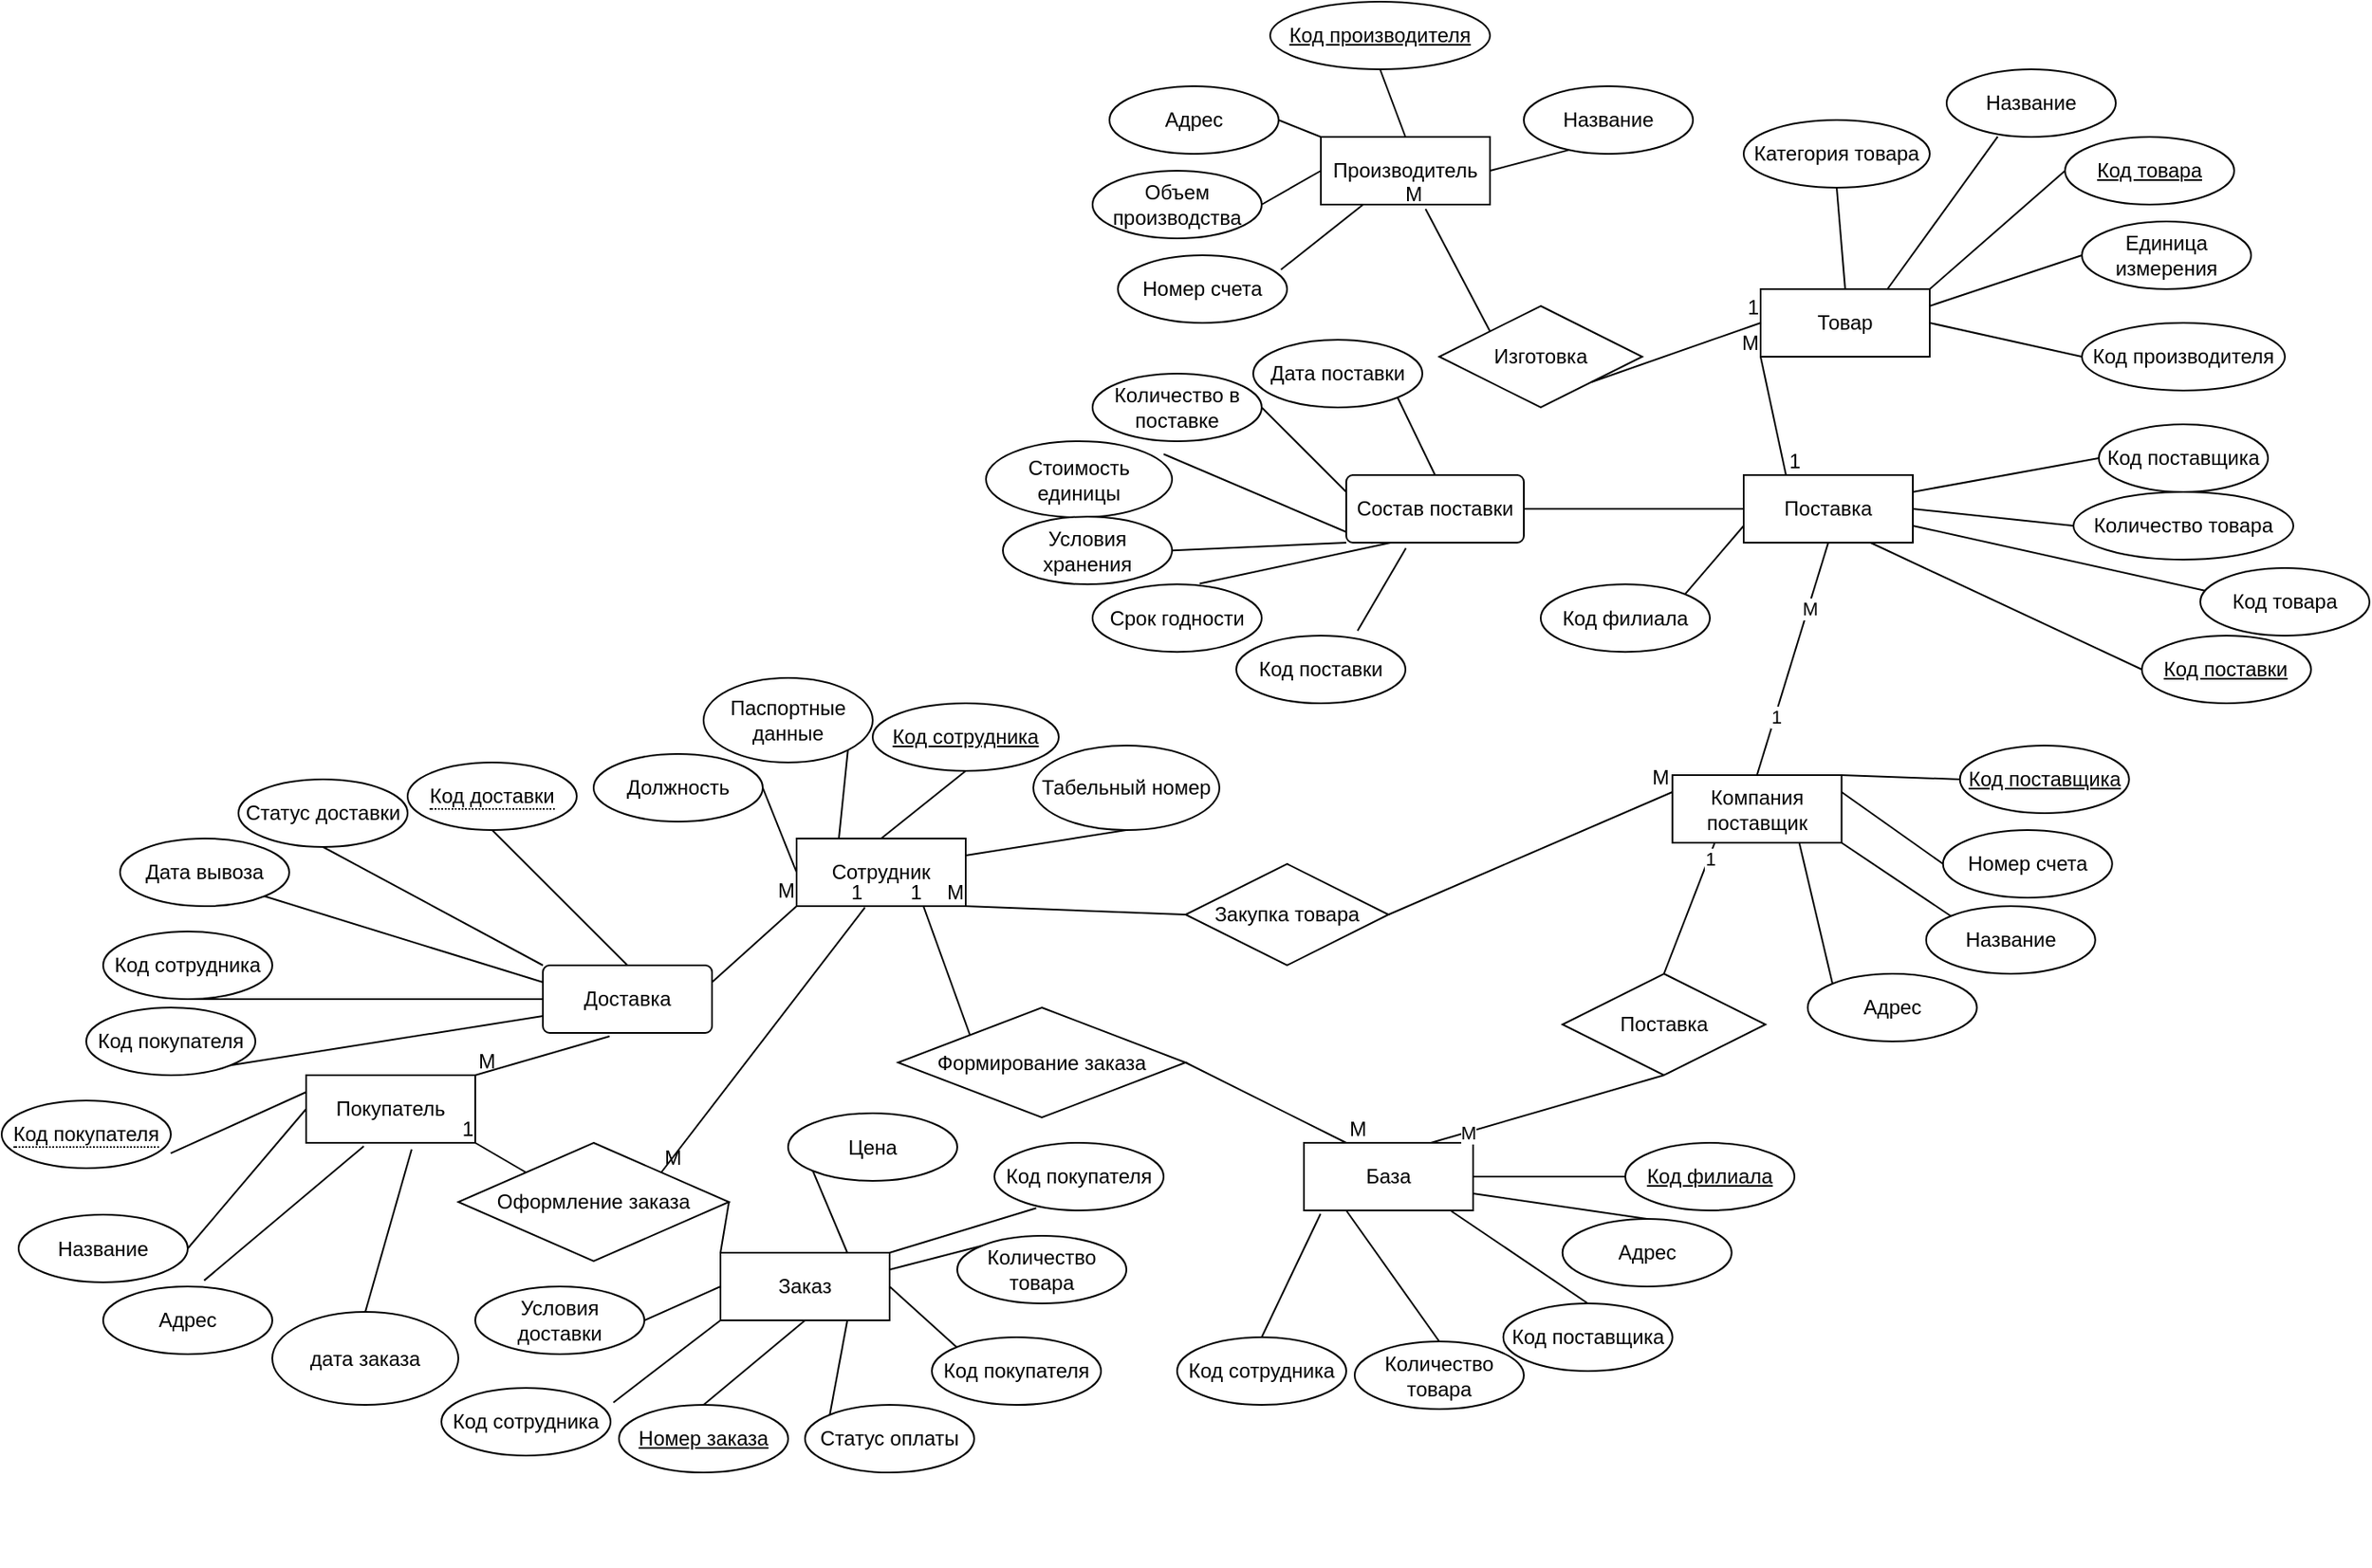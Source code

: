 <mxfile version="21.2.3" type="device">
  <diagram name="Страница 1" id="hKR1b_W0vJT78m-j09uT">
    <mxGraphModel dx="947" dy="1038" grid="1" gridSize="10" guides="1" tooltips="1" connect="1" arrows="1" fold="1" page="1" pageScale="1" pageWidth="1654" pageHeight="2336" math="0" shadow="0">
      <root>
        <mxCell id="0" />
        <mxCell id="1" parent="0" />
        <mxCell id="FbXLROSCPdwHyg9vS8EN-12" value="" style="endArrow=none;html=1;rounded=0;entryX=0.597;entryY=-0.089;entryDx=0;entryDy=0;entryPerimeter=0;exitX=0.341;exitY=1.049;exitDx=0;exitDy=0;exitPerimeter=0;" parent="1" source="FbXLROSCPdwHyg9vS8EN-45" target="FbXLROSCPdwHyg9vS8EN-46" edge="1">
          <mxGeometry relative="1" as="geometry">
            <mxPoint x="470" y="724.58" as="sourcePoint" />
            <mxPoint x="520" y="725" as="targetPoint" />
          </mxGeometry>
        </mxCell>
        <mxCell id="FbXLROSCPdwHyg9vS8EN-15" value="дата заказа" style="ellipse;whiteSpace=wrap;html=1;" parent="1" vertex="1">
          <mxGeometry x="350" y="835" width="110" height="55" as="geometry" />
        </mxCell>
        <mxCell id="FbXLROSCPdwHyg9vS8EN-44" value="&lt;span style=&quot;border-bottom: 1px dotted&quot;&gt;Код покупателя&lt;/span&gt;" style="ellipse;whiteSpace=wrap;html=1;align=center;" parent="1" vertex="1">
          <mxGeometry x="190" y="710" width="100" height="40" as="geometry" />
        </mxCell>
        <mxCell id="FbXLROSCPdwHyg9vS8EN-45" value="Покупатель" style="whiteSpace=wrap;html=1;align=center;" parent="1" vertex="1">
          <mxGeometry x="370" y="695" width="100" height="40" as="geometry" />
        </mxCell>
        <mxCell id="FbXLROSCPdwHyg9vS8EN-46" value="Адрес" style="ellipse;whiteSpace=wrap;html=1;align=center;" parent="1" vertex="1">
          <mxGeometry x="250" y="820" width="100" height="40" as="geometry" />
        </mxCell>
        <mxCell id="FbXLROSCPdwHyg9vS8EN-47" value="Название" style="ellipse;whiteSpace=wrap;html=1;align=center;" parent="1" vertex="1">
          <mxGeometry x="200" y="777.5" width="100" height="40" as="geometry" />
        </mxCell>
        <mxCell id="FbXLROSCPdwHyg9vS8EN-48" value="" style="endArrow=none;html=1;rounded=0;entryX=0.624;entryY=1.096;entryDx=0;entryDy=0;entryPerimeter=0;exitX=0.5;exitY=0;exitDx=0;exitDy=0;" parent="1" source="FbXLROSCPdwHyg9vS8EN-15" target="FbXLROSCPdwHyg9vS8EN-45" edge="1">
          <mxGeometry relative="1" as="geometry">
            <mxPoint x="450" y="805" as="sourcePoint" />
            <mxPoint x="610" y="805" as="targetPoint" />
          </mxGeometry>
        </mxCell>
        <mxCell id="FbXLROSCPdwHyg9vS8EN-49" value="" style="endArrow=none;html=1;rounded=0;exitX=0.999;exitY=0.78;exitDx=0;exitDy=0;exitPerimeter=0;entryX=0;entryY=0.25;entryDx=0;entryDy=0;" parent="1" source="FbXLROSCPdwHyg9vS8EN-44" target="FbXLROSCPdwHyg9vS8EN-45" edge="1">
          <mxGeometry relative="1" as="geometry">
            <mxPoint x="400" y="635" as="sourcePoint" />
            <mxPoint x="560" y="635" as="targetPoint" />
          </mxGeometry>
        </mxCell>
        <mxCell id="FbXLROSCPdwHyg9vS8EN-50" value="" style="endArrow=none;html=1;rounded=0;entryX=0;entryY=0.5;entryDx=0;entryDy=0;exitX=1;exitY=0.5;exitDx=0;exitDy=0;" parent="1" source="FbXLROSCPdwHyg9vS8EN-47" target="FbXLROSCPdwHyg9vS8EN-45" edge="1">
          <mxGeometry relative="1" as="geometry">
            <mxPoint x="250" y="713.46" as="sourcePoint" />
            <mxPoint x="350" y="713" as="targetPoint" />
          </mxGeometry>
        </mxCell>
        <mxCell id="FbXLROSCPdwHyg9vS8EN-51" value="Оформление заказа" style="shape=rhombus;perimeter=rhombusPerimeter;whiteSpace=wrap;html=1;align=center;" parent="1" vertex="1">
          <mxGeometry x="460" y="735" width="160" height="70" as="geometry" />
        </mxCell>
        <mxCell id="FbXLROSCPdwHyg9vS8EN-54" value="Сотрудник" style="whiteSpace=wrap;html=1;align=center;" parent="1" vertex="1">
          <mxGeometry x="660" y="555" width="100" height="40" as="geometry" />
        </mxCell>
        <mxCell id="FbXLROSCPdwHyg9vS8EN-55" value="Код сотрудника" style="ellipse;whiteSpace=wrap;html=1;align=center;fontStyle=4;" parent="1" vertex="1">
          <mxGeometry x="705" y="475" width="110" height="40" as="geometry" />
        </mxCell>
        <mxCell id="FbXLROSCPdwHyg9vS8EN-57" value="Название" style="ellipse;whiteSpace=wrap;html=1;align=center;" parent="1" vertex="1">
          <mxGeometry x="1340" y="100" width="100" height="40" as="geometry" />
        </mxCell>
        <mxCell id="FbXLROSCPdwHyg9vS8EN-58" value="Единица измерения" style="ellipse;whiteSpace=wrap;html=1;align=center;" parent="1" vertex="1">
          <mxGeometry x="1420" y="190" width="100" height="40" as="geometry" />
        </mxCell>
        <mxCell id="FbXLROSCPdwHyg9vS8EN-59" value="Табельный номер" style="ellipse;whiteSpace=wrap;html=1;align=center;" parent="1" vertex="1">
          <mxGeometry x="800" y="500" width="110" height="50" as="geometry" />
        </mxCell>
        <mxCell id="FbXLROSCPdwHyg9vS8EN-60" value="Паспортные данные" style="ellipse;whiteSpace=wrap;html=1;align=center;" parent="1" vertex="1">
          <mxGeometry x="605" y="460" width="100" height="50" as="geometry" />
        </mxCell>
        <mxCell id="FbXLROSCPdwHyg9vS8EN-61" value="Должность" style="ellipse;whiteSpace=wrap;html=1;align=center;" parent="1" vertex="1">
          <mxGeometry x="540" y="505" width="100" height="40" as="geometry" />
        </mxCell>
        <mxCell id="FbXLROSCPdwHyg9vS8EN-64" value="" style="endArrow=none;html=1;rounded=0;entryX=0.25;entryY=0;entryDx=0;entryDy=0;exitX=1;exitY=1;exitDx=0;exitDy=0;" parent="1" source="FbXLROSCPdwHyg9vS8EN-60" target="FbXLROSCPdwHyg9vS8EN-54" edge="1">
          <mxGeometry relative="1" as="geometry">
            <mxPoint x="680" y="525" as="sourcePoint" />
            <mxPoint x="690" y="855" as="targetPoint" />
          </mxGeometry>
        </mxCell>
        <mxCell id="FbXLROSCPdwHyg9vS8EN-66" value="" style="endArrow=none;html=1;rounded=0;entryX=0.5;entryY=1;entryDx=0;entryDy=0;exitX=1;exitY=0.25;exitDx=0;exitDy=0;" parent="1" source="FbXLROSCPdwHyg9vS8EN-54" target="FbXLROSCPdwHyg9vS8EN-59" edge="1">
          <mxGeometry relative="1" as="geometry">
            <mxPoint x="730" y="545" as="sourcePoint" />
            <mxPoint x="890" y="545" as="targetPoint" />
          </mxGeometry>
        </mxCell>
        <mxCell id="FbXLROSCPdwHyg9vS8EN-67" value="" style="endArrow=none;html=1;rounded=0;entryX=0;entryY=0.5;entryDx=0;entryDy=0;exitX=1;exitY=0.5;exitDx=0;exitDy=0;" parent="1" source="FbXLROSCPdwHyg9vS8EN-61" target="FbXLROSCPdwHyg9vS8EN-54" edge="1">
          <mxGeometry relative="1" as="geometry">
            <mxPoint x="570" y="595" as="sourcePoint" />
            <mxPoint x="730" y="595" as="targetPoint" />
          </mxGeometry>
        </mxCell>
        <mxCell id="FbXLROSCPdwHyg9vS8EN-68" value="" style="endArrow=none;html=1;rounded=0;entryX=0.5;entryY=1;entryDx=0;entryDy=0;exitX=0.5;exitY=0;exitDx=0;exitDy=0;" parent="1" source="FbXLROSCPdwHyg9vS8EN-54" target="FbXLROSCPdwHyg9vS8EN-55" edge="1">
          <mxGeometry relative="1" as="geometry">
            <mxPoint x="710" y="545" as="sourcePoint" />
            <mxPoint x="870" y="535" as="targetPoint" />
          </mxGeometry>
        </mxCell>
        <mxCell id="FbXLROSCPdwHyg9vS8EN-70" value="Производитель" style="whiteSpace=wrap;html=1;align=center;" parent="1" vertex="1">
          <mxGeometry x="970" y="140" width="100" height="40" as="geometry" />
        </mxCell>
        <mxCell id="FbXLROSCPdwHyg9vS8EN-72" value="Код товара" style="ellipse;whiteSpace=wrap;html=1;align=center;fontStyle=4;" parent="1" vertex="1">
          <mxGeometry x="1410" y="140" width="100" height="40" as="geometry" />
        </mxCell>
        <mxCell id="FbXLROSCPdwHyg9vS8EN-73" value="Дата поставки" style="ellipse;whiteSpace=wrap;html=1;align=center;" parent="1" vertex="1">
          <mxGeometry x="930" y="260" width="100" height="40" as="geometry" />
        </mxCell>
        <mxCell id="FbXLROSCPdwHyg9vS8EN-74" value="Стоимость единицы" style="ellipse;whiteSpace=wrap;html=1;align=center;" parent="1" vertex="1">
          <mxGeometry x="772" y="320" width="110" height="45" as="geometry" />
        </mxCell>
        <mxCell id="FbXLROSCPdwHyg9vS8EN-77" value="Количество в поставке" style="ellipse;whiteSpace=wrap;html=1;align=center;" parent="1" vertex="1">
          <mxGeometry x="835" y="280" width="100" height="40" as="geometry" />
        </mxCell>
        <mxCell id="FbXLROSCPdwHyg9vS8EN-79" value="" style="endArrow=none;html=1;rounded=0;exitX=0;exitY=0.25;exitDx=0;exitDy=0;entryX=1;entryY=0.5;entryDx=0;entryDy=0;" parent="1" source="r5WIAvBTR6VUpxrE6MZp-40" target="FbXLROSCPdwHyg9vS8EN-77" edge="1">
          <mxGeometry relative="1" as="geometry">
            <mxPoint x="955" y="382.5" as="sourcePoint" />
            <mxPoint x="905" y="380" as="targetPoint" />
          </mxGeometry>
        </mxCell>
        <mxCell id="FbXLROSCPdwHyg9vS8EN-83" value="" style="endArrow=none;html=1;rounded=0;exitX=1;exitY=0;exitDx=0;exitDy=0;entryX=0;entryY=0.5;entryDx=0;entryDy=0;" parent="1" source="r5WIAvBTR6VUpxrE6MZp-49" target="FbXLROSCPdwHyg9vS8EN-72" edge="1">
          <mxGeometry relative="1" as="geometry">
            <mxPoint x="1340" y="225" as="sourcePoint" />
            <mxPoint x="1440" y="210" as="targetPoint" />
          </mxGeometry>
        </mxCell>
        <mxCell id="FbXLROSCPdwHyg9vS8EN-84" value="" style="endArrow=none;html=1;rounded=0;entryX=1;entryY=1;entryDx=0;entryDy=0;exitX=0.5;exitY=0;exitDx=0;exitDy=0;" parent="1" source="r5WIAvBTR6VUpxrE6MZp-40" target="FbXLROSCPdwHyg9vS8EN-73" edge="1">
          <mxGeometry relative="1" as="geometry">
            <mxPoint x="1020" y="370" as="sourcePoint" />
            <mxPoint x="1305" y="110" as="targetPoint" />
            <Array as="points" />
          </mxGeometry>
        </mxCell>
        <mxCell id="FbXLROSCPdwHyg9vS8EN-85" value="" style="endArrow=none;html=1;rounded=0;entryX=0.302;entryY=0.996;entryDx=0;entryDy=0;entryPerimeter=0;exitX=0.75;exitY=0;exitDx=0;exitDy=0;" parent="1" source="r5WIAvBTR6VUpxrE6MZp-49" target="FbXLROSCPdwHyg9vS8EN-57" edge="1">
          <mxGeometry relative="1" as="geometry">
            <mxPoint x="1310" y="225" as="sourcePoint" />
            <mxPoint x="1460" y="230" as="targetPoint" />
          </mxGeometry>
        </mxCell>
        <mxCell id="FbXLROSCPdwHyg9vS8EN-86" value="" style="endArrow=none;html=1;rounded=0;entryX=0.955;entryY=0.169;entryDx=0;entryDy=0;exitX=0.147;exitY=1.006;exitDx=0;exitDy=0;entryPerimeter=0;exitPerimeter=0;" parent="1" source="r5WIAvBTR6VUpxrE6MZp-40" target="FbXLROSCPdwHyg9vS8EN-74" edge="1">
          <mxGeometry relative="1" as="geometry">
            <mxPoint x="987.5" y="420" as="sourcePoint" />
            <mxPoint x="1325" y="130" as="targetPoint" />
          </mxGeometry>
        </mxCell>
        <mxCell id="FbXLROSCPdwHyg9vS8EN-87" value="Изготовка" style="shape=rhombus;perimeter=rhombusPerimeter;whiteSpace=wrap;html=1;align=center;" parent="1" vertex="1">
          <mxGeometry x="1040" y="240" width="120" height="60" as="geometry" />
        </mxCell>
        <mxCell id="FbXLROSCPdwHyg9vS8EN-99" value="Компания поставщик" style="whiteSpace=wrap;html=1;align=center;" parent="1" vertex="1">
          <mxGeometry x="1177.86" y="517.5" width="100" height="40" as="geometry" />
        </mxCell>
        <mxCell id="FbXLROSCPdwHyg9vS8EN-101" value="Адрес" style="ellipse;whiteSpace=wrap;html=1;align=center;" parent="1" vertex="1">
          <mxGeometry x="1257.86" y="635" width="100" height="40" as="geometry" />
        </mxCell>
        <mxCell id="FbXLROSCPdwHyg9vS8EN-102" value="Номер счета" style="ellipse;whiteSpace=wrap;html=1;align=center;" parent="1" vertex="1">
          <mxGeometry x="1337.86" y="550" width="100" height="40" as="geometry" />
        </mxCell>
        <mxCell id="FbXLROSCPdwHyg9vS8EN-103" value="Название" style="ellipse;whiteSpace=wrap;html=1;align=center;" parent="1" vertex="1">
          <mxGeometry x="1327.86" y="595" width="100" height="40" as="geometry" />
        </mxCell>
        <mxCell id="FbXLROSCPdwHyg9vS8EN-109" value="" style="endArrow=none;html=1;rounded=0;entryX=0;entryY=0;entryDx=0;entryDy=0;exitX=0.75;exitY=1;exitDx=0;exitDy=0;" parent="1" source="FbXLROSCPdwHyg9vS8EN-99" target="FbXLROSCPdwHyg9vS8EN-101" edge="1">
          <mxGeometry relative="1" as="geometry">
            <mxPoint x="1002.94" y="675" as="sourcePoint" />
            <mxPoint x="1162.94" y="675" as="targetPoint" />
          </mxGeometry>
        </mxCell>
        <mxCell id="FbXLROSCPdwHyg9vS8EN-110" value="" style="endArrow=none;html=1;rounded=0;entryX=0;entryY=0.5;entryDx=0;entryDy=0;exitX=1;exitY=0.25;exitDx=0;exitDy=0;" parent="1" source="FbXLROSCPdwHyg9vS8EN-99" target="FbXLROSCPdwHyg9vS8EN-102" edge="1">
          <mxGeometry relative="1" as="geometry">
            <mxPoint x="1262.94" y="510" as="sourcePoint" />
            <mxPoint x="1312.94" y="480" as="targetPoint" />
          </mxGeometry>
        </mxCell>
        <mxCell id="FbXLROSCPdwHyg9vS8EN-112" value="" style="endArrow=none;html=1;rounded=0;entryX=0;entryY=0;entryDx=0;entryDy=0;exitX=1;exitY=1;exitDx=0;exitDy=0;" parent="1" source="FbXLROSCPdwHyg9vS8EN-99" target="FbXLROSCPdwHyg9vS8EN-103" edge="1">
          <mxGeometry relative="1" as="geometry">
            <mxPoint x="1282.94" y="525" as="sourcePoint" />
            <mxPoint x="1332.94" y="500" as="targetPoint" />
          </mxGeometry>
        </mxCell>
        <mxCell id="FbXLROSCPdwHyg9vS8EN-126" value="База" style="whiteSpace=wrap;html=1;align=center;" parent="1" vertex="1">
          <mxGeometry x="960" y="735" width="100" height="40" as="geometry" />
        </mxCell>
        <mxCell id="FbXLROSCPdwHyg9vS8EN-128" value="Адрес" style="ellipse;whiteSpace=wrap;html=1;align=center;" parent="1" vertex="1">
          <mxGeometry x="1112.86" y="780" width="100" height="40" as="geometry" />
        </mxCell>
        <mxCell id="FbXLROSCPdwHyg9vS8EN-130" value="" style="endArrow=none;html=1;rounded=0;entryX=0.5;entryY=0;entryDx=0;entryDy=0;exitX=1;exitY=0.75;exitDx=0;exitDy=0;" parent="1" source="FbXLROSCPdwHyg9vS8EN-126" target="FbXLROSCPdwHyg9vS8EN-128" edge="1">
          <mxGeometry relative="1" as="geometry">
            <mxPoint x="980" y="815" as="sourcePoint" />
            <mxPoint x="1140" y="815" as="targetPoint" />
          </mxGeometry>
        </mxCell>
        <mxCell id="FbXLROSCPdwHyg9vS8EN-140" value="Заказ" style="whiteSpace=wrap;html=1;align=center;" parent="1" vertex="1">
          <mxGeometry x="615" y="800" width="100" height="40" as="geometry" />
        </mxCell>
        <mxCell id="FbXLROSCPdwHyg9vS8EN-143" value="Дата вывоза" style="ellipse;whiteSpace=wrap;html=1;align=center;" parent="1" vertex="1">
          <mxGeometry x="260" y="555" width="100" height="40" as="geometry" />
        </mxCell>
        <mxCell id="FbXLROSCPdwHyg9vS8EN-144" value="Номер заказа" style="ellipse;whiteSpace=wrap;html=1;align=center;fontStyle=4;" parent="1" vertex="1">
          <mxGeometry x="555" y="890" width="100" height="40" as="geometry" />
        </mxCell>
        <mxCell id="FbXLROSCPdwHyg9vS8EN-149" value="" style="endArrow=none;html=1;rounded=0;entryX=1;entryY=1;entryDx=0;entryDy=0;exitX=0;exitY=0.25;exitDx=0;exitDy=0;" parent="1" source="r5WIAvBTR6VUpxrE6MZp-57" target="FbXLROSCPdwHyg9vS8EN-143" edge="1">
          <mxGeometry relative="1" as="geometry">
            <mxPoint x="500" y="640" as="sourcePoint" />
            <mxPoint x="865" y="830" as="targetPoint" />
          </mxGeometry>
        </mxCell>
        <mxCell id="FbXLROSCPdwHyg9vS8EN-158" value="Статус доставки" style="ellipse;whiteSpace=wrap;html=1;align=center;" parent="1" vertex="1">
          <mxGeometry x="330" y="520" width="100" height="40" as="geometry" />
        </mxCell>
        <mxCell id="FbXLROSCPdwHyg9vS8EN-159" value="Статус оплаты" style="ellipse;whiteSpace=wrap;html=1;align=center;" parent="1" vertex="1">
          <mxGeometry x="665" y="890" width="100" height="40" as="geometry" />
        </mxCell>
        <mxCell id="FbXLROSCPdwHyg9vS8EN-160" value="Условия доставки" style="ellipse;whiteSpace=wrap;html=1;align=center;" parent="1" vertex="1">
          <mxGeometry x="470" y="820" width="100" height="40" as="geometry" />
        </mxCell>
        <mxCell id="FbXLROSCPdwHyg9vS8EN-165" value="" style="endArrow=none;html=1;rounded=0;entryX=0;entryY=0.5;entryDx=0;entryDy=0;exitX=1;exitY=0.25;exitDx=0;exitDy=0;" parent="1" source="r5WIAvBTR6VUpxrE6MZp-49" target="FbXLROSCPdwHyg9vS8EN-58" edge="1">
          <mxGeometry relative="1" as="geometry">
            <mxPoint x="1330" y="252.5" as="sourcePoint" />
            <mxPoint x="1130" y="450" as="targetPoint" />
          </mxGeometry>
        </mxCell>
        <mxCell id="FbXLROSCPdwHyg9vS8EN-167" value="Количество товара" style="ellipse;whiteSpace=wrap;html=1;align=center;" parent="1" vertex="1">
          <mxGeometry x="990" y="852.5" width="100" height="40" as="geometry" />
        </mxCell>
        <mxCell id="FbXLROSCPdwHyg9vS8EN-169" value="" style="endArrow=none;html=1;rounded=0;entryX=0.25;entryY=1;entryDx=0;entryDy=0;exitX=0.5;exitY=0;exitDx=0;exitDy=0;" parent="1" source="FbXLROSCPdwHyg9vS8EN-167" target="FbXLROSCPdwHyg9vS8EN-126" edge="1">
          <mxGeometry relative="1" as="geometry">
            <mxPoint x="780" y="615" as="sourcePoint" />
            <mxPoint x="940" y="615" as="targetPoint" />
          </mxGeometry>
        </mxCell>
        <mxCell id="FbXLROSCPdwHyg9vS8EN-173" value="Формирование заказа" style="shape=rhombus;perimeter=rhombusPerimeter;whiteSpace=wrap;html=1;align=center;" parent="1" vertex="1">
          <mxGeometry x="720" y="655" width="170" height="65" as="geometry" />
        </mxCell>
        <mxCell id="FbXLROSCPdwHyg9vS8EN-175" value="Закупка товара" style="shape=rhombus;perimeter=rhombusPerimeter;whiteSpace=wrap;html=1;align=center;" parent="1" vertex="1">
          <mxGeometry x="890" y="570" width="120" height="60" as="geometry" />
        </mxCell>
        <mxCell id="FbXLROSCPdwHyg9vS8EN-176" value="Условия хранения" style="ellipse;whiteSpace=wrap;html=1;align=center;" parent="1" vertex="1">
          <mxGeometry x="782" y="364.62" width="100" height="40" as="geometry" />
        </mxCell>
        <mxCell id="FbXLROSCPdwHyg9vS8EN-177" value="Категория товара" style="ellipse;whiteSpace=wrap;html=1;align=center;" parent="1" vertex="1">
          <mxGeometry x="1220" y="130" width="110" height="40" as="geometry" />
        </mxCell>
        <mxCell id="FbXLROSCPdwHyg9vS8EN-178" value="Срок годности" style="ellipse;whiteSpace=wrap;html=1;align=center;" parent="1" vertex="1">
          <mxGeometry x="835" y="404.62" width="100" height="40" as="geometry" />
        </mxCell>
        <mxCell id="FbXLROSCPdwHyg9vS8EN-180" value="" style="endArrow=none;html=1;rounded=0;exitX=0.5;exitY=1;exitDx=0;exitDy=0;entryX=0.5;entryY=0;entryDx=0;entryDy=0;" parent="1" source="FbXLROSCPdwHyg9vS8EN-177" target="r5WIAvBTR6VUpxrE6MZp-49" edge="1">
          <mxGeometry relative="1" as="geometry">
            <mxPoint x="970" y="290" as="sourcePoint" />
            <mxPoint x="1280" y="225" as="targetPoint" />
          </mxGeometry>
        </mxCell>
        <mxCell id="FbXLROSCPdwHyg9vS8EN-181" value="" style="endArrow=none;html=1;rounded=0;exitX=0.633;exitY=-0.008;exitDx=0;exitDy=0;entryX=0.25;entryY=1;entryDx=0;entryDy=0;exitPerimeter=0;" parent="1" source="FbXLROSCPdwHyg9vS8EN-178" target="r5WIAvBTR6VUpxrE6MZp-40" edge="1">
          <mxGeometry relative="1" as="geometry">
            <mxPoint x="855" y="275" as="sourcePoint" />
            <mxPoint x="986.25" y="400" as="targetPoint" />
          </mxGeometry>
        </mxCell>
        <mxCell id="FbXLROSCPdwHyg9vS8EN-182" value="Адрес" style="ellipse;whiteSpace=wrap;html=1;align=center;" parent="1" vertex="1">
          <mxGeometry x="845" y="110" width="100" height="40" as="geometry" />
        </mxCell>
        <mxCell id="FbXLROSCPdwHyg9vS8EN-183" value="Объем производства" style="ellipse;whiteSpace=wrap;html=1;align=center;" parent="1" vertex="1">
          <mxGeometry x="835" y="160" width="100" height="40" as="geometry" />
        </mxCell>
        <mxCell id="FbXLROSCPdwHyg9vS8EN-185" value="Номер счета" style="ellipse;whiteSpace=wrap;html=1;align=center;" parent="1" vertex="1">
          <mxGeometry x="850" y="210" width="100" height="40" as="geometry" />
        </mxCell>
        <mxCell id="FbXLROSCPdwHyg9vS8EN-186" value="Название" style="ellipse;whiteSpace=wrap;html=1;align=center;" parent="1" vertex="1">
          <mxGeometry x="1090" y="110" width="100" height="40" as="geometry" />
        </mxCell>
        <mxCell id="FbXLROSCPdwHyg9vS8EN-188" value="" style="endArrow=none;html=1;rounded=0;entryX=0.25;entryY=1;entryDx=0;entryDy=0;exitX=0.964;exitY=0.212;exitDx=0;exitDy=0;exitPerimeter=0;" parent="1" source="FbXLROSCPdwHyg9vS8EN-185" target="FbXLROSCPdwHyg9vS8EN-70" edge="1">
          <mxGeometry relative="1" as="geometry">
            <mxPoint x="830" y="470" as="sourcePoint" />
            <mxPoint x="990" y="470" as="targetPoint" />
          </mxGeometry>
        </mxCell>
        <mxCell id="FbXLROSCPdwHyg9vS8EN-189" value="" style="endArrow=none;html=1;rounded=0;entryX=0;entryY=0.5;entryDx=0;entryDy=0;exitX=1;exitY=0.5;exitDx=0;exitDy=0;" parent="1" source="FbXLROSCPdwHyg9vS8EN-183" target="FbXLROSCPdwHyg9vS8EN-70" edge="1">
          <mxGeometry relative="1" as="geometry">
            <mxPoint x="956" y="228" as="sourcePoint" />
            <mxPoint x="1005" y="190" as="targetPoint" />
          </mxGeometry>
        </mxCell>
        <mxCell id="FbXLROSCPdwHyg9vS8EN-190" value="" style="endArrow=none;html=1;rounded=0;entryX=0.263;entryY=0.945;entryDx=0;entryDy=0;exitX=1;exitY=0.5;exitDx=0;exitDy=0;entryPerimeter=0;" parent="1" source="FbXLROSCPdwHyg9vS8EN-70" target="FbXLROSCPdwHyg9vS8EN-186" edge="1">
          <mxGeometry relative="1" as="geometry">
            <mxPoint x="966" y="238" as="sourcePoint" />
            <mxPoint x="1015" y="200" as="targetPoint" />
          </mxGeometry>
        </mxCell>
        <mxCell id="FbXLROSCPdwHyg9vS8EN-192" value="" style="endArrow=none;html=1;rounded=0;entryX=1;entryY=0.5;entryDx=0;entryDy=0;exitX=0;exitY=0;exitDx=0;exitDy=0;" parent="1" source="FbXLROSCPdwHyg9vS8EN-70" target="FbXLROSCPdwHyg9vS8EN-182" edge="1">
          <mxGeometry relative="1" as="geometry">
            <mxPoint x="976" y="248" as="sourcePoint" />
            <mxPoint x="1025" y="210" as="targetPoint" />
          </mxGeometry>
        </mxCell>
        <mxCell id="FbXLROSCPdwHyg9vS8EN-194" value="" style="endArrow=none;html=1;rounded=0;entryX=0.619;entryY=1.065;entryDx=0;entryDy=0;entryPerimeter=0;exitX=0;exitY=0;exitDx=0;exitDy=0;" parent="1" source="FbXLROSCPdwHyg9vS8EN-87" target="FbXLROSCPdwHyg9vS8EN-70" edge="1">
          <mxGeometry relative="1" as="geometry">
            <mxPoint x="890" y="370" as="sourcePoint" />
            <mxPoint x="1050" y="370" as="targetPoint" />
          </mxGeometry>
        </mxCell>
        <mxCell id="FbXLROSCPdwHyg9vS8EN-195" value="" style="resizable=0;html=1;whiteSpace=wrap;align=left;verticalAlign=bottom;" parent="FbXLROSCPdwHyg9vS8EN-194" connectable="0" vertex="1">
          <mxGeometry x="-1" relative="1" as="geometry" />
        </mxCell>
        <mxCell id="FbXLROSCPdwHyg9vS8EN-196" value="М" style="resizable=0;html=1;whiteSpace=wrap;align=right;verticalAlign=bottom;" parent="FbXLROSCPdwHyg9vS8EN-194" connectable="0" vertex="1">
          <mxGeometry x="1" relative="1" as="geometry" />
        </mxCell>
        <mxCell id="FbXLROSCPdwHyg9vS8EN-206" value="" style="endArrow=none;html=1;rounded=0;entryX=0;entryY=1;entryDx=0;entryDy=0;exitX=1;exitY=0.25;exitDx=0;exitDy=0;" parent="1" source="r5WIAvBTR6VUpxrE6MZp-57" target="FbXLROSCPdwHyg9vS8EN-54" edge="1">
          <mxGeometry relative="1" as="geometry">
            <mxPoint x="620.0" y="642.5" as="sourcePoint" />
            <mxPoint x="1252" y="123" as="targetPoint" />
          </mxGeometry>
        </mxCell>
        <mxCell id="FbXLROSCPdwHyg9vS8EN-207" value="" style="resizable=0;html=1;whiteSpace=wrap;align=left;verticalAlign=bottom;" parent="FbXLROSCPdwHyg9vS8EN-206" connectable="0" vertex="1">
          <mxGeometry x="-1" relative="1" as="geometry" />
        </mxCell>
        <mxCell id="FbXLROSCPdwHyg9vS8EN-208" value="М" style="resizable=0;html=1;whiteSpace=wrap;align=right;verticalAlign=bottom;" parent="FbXLROSCPdwHyg9vS8EN-206" connectable="0" vertex="1">
          <mxGeometry x="1" relative="1" as="geometry" />
        </mxCell>
        <mxCell id="FbXLROSCPdwHyg9vS8EN-209" value="" style="endArrow=none;html=1;rounded=0;entryX=0.75;entryY=1;entryDx=0;entryDy=0;exitX=0;exitY=0;exitDx=0;exitDy=0;" parent="1" source="FbXLROSCPdwHyg9vS8EN-173" target="FbXLROSCPdwHyg9vS8EN-54" edge="1">
          <mxGeometry relative="1" as="geometry">
            <mxPoint x="770" y="726" as="sourcePoint" />
            <mxPoint x="762" y="624" as="targetPoint" />
          </mxGeometry>
        </mxCell>
        <mxCell id="FbXLROSCPdwHyg9vS8EN-210" value="" style="resizable=0;html=1;whiteSpace=wrap;align=left;verticalAlign=bottom;" parent="FbXLROSCPdwHyg9vS8EN-209" connectable="0" vertex="1">
          <mxGeometry x="-1" relative="1" as="geometry" />
        </mxCell>
        <mxCell id="FbXLROSCPdwHyg9vS8EN-211" value="1" style="resizable=0;html=1;whiteSpace=wrap;align=right;verticalAlign=bottom;" parent="FbXLROSCPdwHyg9vS8EN-209" connectable="0" vertex="1">
          <mxGeometry x="1" relative="1" as="geometry" />
        </mxCell>
        <mxCell id="FbXLROSCPdwHyg9vS8EN-212" value="" style="endArrow=none;html=1;rounded=0;exitX=0;exitY=0.5;exitDx=0;exitDy=0;entryX=1;entryY=1;entryDx=0;entryDy=0;" parent="1" source="FbXLROSCPdwHyg9vS8EN-175" target="FbXLROSCPdwHyg9vS8EN-54" edge="1">
          <mxGeometry relative="1" as="geometry">
            <mxPoint x="852" y="696" as="sourcePoint" />
            <mxPoint x="770" y="590" as="targetPoint" />
          </mxGeometry>
        </mxCell>
        <mxCell id="FbXLROSCPdwHyg9vS8EN-213" value="" style="resizable=0;html=1;whiteSpace=wrap;align=left;verticalAlign=bottom;" parent="FbXLROSCPdwHyg9vS8EN-212" connectable="0" vertex="1">
          <mxGeometry x="-1" relative="1" as="geometry" />
        </mxCell>
        <mxCell id="FbXLROSCPdwHyg9vS8EN-214" value="М" style="resizable=0;html=1;whiteSpace=wrap;align=right;verticalAlign=bottom;" parent="FbXLROSCPdwHyg9vS8EN-212" connectable="0" vertex="1">
          <mxGeometry x="1" relative="1" as="geometry" />
        </mxCell>
        <mxCell id="FbXLROSCPdwHyg9vS8EN-215" value="" style="endArrow=none;html=1;rounded=0;entryX=0;entryY=0.25;entryDx=0;entryDy=0;exitX=1;exitY=0.5;exitDx=0;exitDy=0;" parent="1" source="FbXLROSCPdwHyg9vS8EN-175" target="FbXLROSCPdwHyg9vS8EN-99" edge="1">
          <mxGeometry relative="1" as="geometry">
            <mxPoint x="850" y="630" as="sourcePoint" />
            <mxPoint x="650" y="595" as="targetPoint" />
          </mxGeometry>
        </mxCell>
        <mxCell id="FbXLROSCPdwHyg9vS8EN-216" value="" style="resizable=0;html=1;whiteSpace=wrap;align=left;verticalAlign=bottom;" parent="FbXLROSCPdwHyg9vS8EN-215" connectable="0" vertex="1">
          <mxGeometry x="-1" relative="1" as="geometry" />
        </mxCell>
        <mxCell id="FbXLROSCPdwHyg9vS8EN-217" value="М" style="resizable=0;html=1;whiteSpace=wrap;align=right;verticalAlign=bottom;" parent="FbXLROSCPdwHyg9vS8EN-215" connectable="0" vertex="1">
          <mxGeometry x="1" relative="1" as="geometry" />
        </mxCell>
        <mxCell id="FbXLROSCPdwHyg9vS8EN-218" value="" style="endArrow=none;html=1;rounded=0;entryX=1;entryY=0.5;entryDx=0;entryDy=0;exitX=0;exitY=0.5;exitDx=0;exitDy=0;" parent="1" source="FbXLROSCPdwHyg9vS8EN-140" target="FbXLROSCPdwHyg9vS8EN-160" edge="1">
          <mxGeometry relative="1" as="geometry">
            <mxPoint x="825" y="565" as="sourcePoint" />
            <mxPoint x="985" y="565" as="targetPoint" />
          </mxGeometry>
        </mxCell>
        <mxCell id="FbXLROSCPdwHyg9vS8EN-219" value="" style="endArrow=none;html=1;rounded=0;entryX=0.5;entryY=1;entryDx=0;entryDy=0;exitX=0;exitY=0;exitDx=0;exitDy=0;" parent="1" source="r5WIAvBTR6VUpxrE6MZp-57" target="FbXLROSCPdwHyg9vS8EN-158" edge="1">
          <mxGeometry relative="1" as="geometry">
            <mxPoint x="470" y="590" as="sourcePoint" />
            <mxPoint x="725" y="855" as="targetPoint" />
          </mxGeometry>
        </mxCell>
        <mxCell id="FbXLROSCPdwHyg9vS8EN-220" value="" style="endArrow=none;html=1;rounded=0;entryX=0;entryY=0;entryDx=0;entryDy=0;exitX=0.75;exitY=1;exitDx=0;exitDy=0;" parent="1" source="FbXLROSCPdwHyg9vS8EN-140" target="FbXLROSCPdwHyg9vS8EN-159" edge="1">
          <mxGeometry relative="1" as="geometry">
            <mxPoint x="715" y="835" as="sourcePoint" />
            <mxPoint x="785" y="845" as="targetPoint" />
          </mxGeometry>
        </mxCell>
        <mxCell id="FbXLROSCPdwHyg9vS8EN-221" value="" style="endArrow=none;html=1;rounded=0;entryX=0.5;entryY=1;entryDx=0;entryDy=0;exitX=0.5;exitY=0;exitDx=0;exitDy=0;" parent="1" source="FbXLROSCPdwHyg9vS8EN-144" target="FbXLROSCPdwHyg9vS8EN-140" edge="1">
          <mxGeometry relative="1" as="geometry">
            <mxPoint x="725" y="845" as="sourcePoint" />
            <mxPoint x="795" y="855" as="targetPoint" />
          </mxGeometry>
        </mxCell>
        <mxCell id="FbXLROSCPdwHyg9vS8EN-222" value="" style="endArrow=none;html=1;rounded=0;entryX=1;entryY=1;entryDx=0;entryDy=0;exitX=0;exitY=0;exitDx=0;exitDy=0;" parent="1" source="FbXLROSCPdwHyg9vS8EN-51" target="FbXLROSCPdwHyg9vS8EN-45" edge="1">
          <mxGeometry relative="1" as="geometry">
            <mxPoint x="595" y="636" as="sourcePoint" />
            <mxPoint x="675" y="585" as="targetPoint" />
          </mxGeometry>
        </mxCell>
        <mxCell id="FbXLROSCPdwHyg9vS8EN-223" value="" style="resizable=0;html=1;whiteSpace=wrap;align=left;verticalAlign=bottom;" parent="FbXLROSCPdwHyg9vS8EN-222" connectable="0" vertex="1">
          <mxGeometry x="-1" relative="1" as="geometry" />
        </mxCell>
        <mxCell id="FbXLROSCPdwHyg9vS8EN-224" value="1" style="resizable=0;html=1;whiteSpace=wrap;align=right;verticalAlign=bottom;" parent="FbXLROSCPdwHyg9vS8EN-222" connectable="0" vertex="1">
          <mxGeometry x="1" relative="1" as="geometry" />
        </mxCell>
        <mxCell id="FbXLROSCPdwHyg9vS8EN-225" value="" style="endArrow=none;html=1;rounded=0;entryX=0;entryY=0;entryDx=0;entryDy=0;exitX=1;exitY=0.5;exitDx=0;exitDy=0;" parent="1" source="FbXLROSCPdwHyg9vS8EN-51" target="FbXLROSCPdwHyg9vS8EN-140" edge="1">
          <mxGeometry relative="1" as="geometry">
            <mxPoint x="625" y="666" as="sourcePoint" />
            <mxPoint x="705" y="615" as="targetPoint" />
          </mxGeometry>
        </mxCell>
        <mxCell id="FbXLROSCPdwHyg9vS8EN-226" value="" style="resizable=0;html=1;whiteSpace=wrap;align=left;verticalAlign=bottom;" parent="FbXLROSCPdwHyg9vS8EN-225" connectable="0" vertex="1">
          <mxGeometry x="-1" relative="1" as="geometry" />
        </mxCell>
        <mxCell id="FbXLROSCPdwHyg9vS8EN-227" value="" style="resizable=0;html=1;whiteSpace=wrap;align=right;verticalAlign=bottom;" parent="FbXLROSCPdwHyg9vS8EN-225" connectable="0" vertex="1">
          <mxGeometry x="1" relative="1" as="geometry" />
        </mxCell>
        <mxCell id="FbXLROSCPdwHyg9vS8EN-228" value="" style="endArrow=none;html=1;rounded=0;entryX=0.394;entryY=1.05;entryDx=0;entryDy=0;exitX=1;exitY=0;exitDx=0;exitDy=0;entryPerimeter=0;" parent="1" source="FbXLROSCPdwHyg9vS8EN-45" target="r5WIAvBTR6VUpxrE6MZp-57" edge="1">
          <mxGeometry relative="1" as="geometry">
            <mxPoint x="510" y="798" as="sourcePoint" />
            <mxPoint x="550" y="675" as="targetPoint" />
          </mxGeometry>
        </mxCell>
        <mxCell id="FbXLROSCPdwHyg9vS8EN-229" value="M" style="resizable=0;html=1;whiteSpace=wrap;align=left;verticalAlign=bottom;" parent="FbXLROSCPdwHyg9vS8EN-228" connectable="0" vertex="1">
          <mxGeometry x="-1" relative="1" as="geometry" />
        </mxCell>
        <mxCell id="FbXLROSCPdwHyg9vS8EN-230" value="" style="resizable=0;html=1;whiteSpace=wrap;align=right;verticalAlign=bottom;" parent="FbXLROSCPdwHyg9vS8EN-228" connectable="0" vertex="1">
          <mxGeometry x="1" relative="1" as="geometry" />
        </mxCell>
        <mxCell id="FbXLROSCPdwHyg9vS8EN-240" value="" style="endArrow=none;html=1;rounded=0;entryX=0;entryY=0.5;entryDx=0;entryDy=0;exitX=1;exitY=1;exitDx=0;exitDy=0;" parent="1" source="FbXLROSCPdwHyg9vS8EN-87" target="r5WIAvBTR6VUpxrE6MZp-49" edge="1">
          <mxGeometry relative="1" as="geometry">
            <mxPoint x="1110" y="195" as="sourcePoint" />
            <mxPoint x="1233.846" y="241.923" as="targetPoint" />
          </mxGeometry>
        </mxCell>
        <mxCell id="FbXLROSCPdwHyg9vS8EN-241" value="" style="resizable=0;html=1;whiteSpace=wrap;align=left;verticalAlign=bottom;" parent="FbXLROSCPdwHyg9vS8EN-240" connectable="0" vertex="1">
          <mxGeometry x="-1" relative="1" as="geometry">
            <mxPoint y="15" as="offset" />
          </mxGeometry>
        </mxCell>
        <mxCell id="FbXLROSCPdwHyg9vS8EN-242" value="1" style="resizable=0;html=1;whiteSpace=wrap;align=right;verticalAlign=bottom;" parent="FbXLROSCPdwHyg9vS8EN-240" connectable="0" vertex="1">
          <mxGeometry x="1" relative="1" as="geometry" />
        </mxCell>
        <mxCell id="FbXLROSCPdwHyg9vS8EN-253" value="" style="endArrow=none;html=1;rounded=0;entryX=1;entryY=0.5;entryDx=0;entryDy=0;exitX=0.25;exitY=0;exitDx=0;exitDy=0;" parent="1" source="FbXLROSCPdwHyg9vS8EN-126" target="FbXLROSCPdwHyg9vS8EN-173" edge="1">
          <mxGeometry relative="1" as="geometry">
            <mxPoint x="838" y="696" as="sourcePoint" />
            <mxPoint x="745" y="605" as="targetPoint" />
          </mxGeometry>
        </mxCell>
        <mxCell id="FbXLROSCPdwHyg9vS8EN-254" value="М" style="resizable=0;html=1;whiteSpace=wrap;align=left;verticalAlign=bottom;" parent="FbXLROSCPdwHyg9vS8EN-253" connectable="0" vertex="1">
          <mxGeometry x="-1" relative="1" as="geometry" />
        </mxCell>
        <mxCell id="FbXLROSCPdwHyg9vS8EN-255" value="" style="resizable=0;html=1;whiteSpace=wrap;align=right;verticalAlign=bottom;" parent="FbXLROSCPdwHyg9vS8EN-253" connectable="0" vertex="1">
          <mxGeometry x="1" relative="1" as="geometry" />
        </mxCell>
        <mxCell id="FbXLROSCPdwHyg9vS8EN-256" value="Код производителя" style="ellipse;whiteSpace=wrap;html=1;align=center;fontStyle=4;" parent="1" vertex="1">
          <mxGeometry x="940" y="60" width="130" height="40" as="geometry" />
        </mxCell>
        <mxCell id="FbXLROSCPdwHyg9vS8EN-257" value="" style="endArrow=none;html=1;rounded=0;exitX=0.5;exitY=1;exitDx=0;exitDy=0;entryX=0.5;entryY=0;entryDx=0;entryDy=0;" parent="1" source="FbXLROSCPdwHyg9vS8EN-256" target="FbXLROSCPdwHyg9vS8EN-70" edge="1">
          <mxGeometry relative="1" as="geometry">
            <mxPoint x="690" y="570" as="sourcePoint" />
            <mxPoint x="850" y="570" as="targetPoint" />
          </mxGeometry>
        </mxCell>
        <mxCell id="K6yEJlMgc-PRcoqoKb7_-6" value="" style="endArrow=none;html=1;rounded=0;exitX=1;exitY=0;exitDx=0;exitDy=0;entryX=0.404;entryY=1.02;entryDx=0;entryDy=0;entryPerimeter=0;" parent="1" source="FbXLROSCPdwHyg9vS8EN-51" target="FbXLROSCPdwHyg9vS8EN-54" edge="1">
          <mxGeometry relative="1" as="geometry">
            <mxPoint x="780" y="785" as="sourcePoint" />
            <mxPoint x="940" y="785" as="targetPoint" />
          </mxGeometry>
        </mxCell>
        <mxCell id="K6yEJlMgc-PRcoqoKb7_-7" value="М" style="resizable=0;html=1;whiteSpace=wrap;align=left;verticalAlign=bottom;" parent="K6yEJlMgc-PRcoqoKb7_-6" connectable="0" vertex="1">
          <mxGeometry x="-1" relative="1" as="geometry" />
        </mxCell>
        <mxCell id="K6yEJlMgc-PRcoqoKb7_-8" value="1" style="resizable=0;html=1;whiteSpace=wrap;align=right;verticalAlign=bottom;" parent="K6yEJlMgc-PRcoqoKb7_-6" connectable="0" vertex="1">
          <mxGeometry x="1" relative="1" as="geometry" />
        </mxCell>
        <mxCell id="K6yEJlMgc-PRcoqoKb7_-10" value="" style="endArrow=none;html=1;rounded=0;entryX=0;entryY=1;entryDx=0;entryDy=0;exitX=0.25;exitY=0;exitDx=0;exitDy=0;" parent="1" source="r5WIAvBTR6VUpxrE6MZp-50" target="r5WIAvBTR6VUpxrE6MZp-49" edge="1">
          <mxGeometry relative="1" as="geometry">
            <mxPoint x="1120" y="420" as="sourcePoint" />
            <mxPoint x="1220" y="280" as="targetPoint" />
          </mxGeometry>
        </mxCell>
        <mxCell id="K6yEJlMgc-PRcoqoKb7_-11" value="1" style="resizable=0;html=1;whiteSpace=wrap;align=left;verticalAlign=bottom;" parent="K6yEJlMgc-PRcoqoKb7_-10" connectable="0" vertex="1">
          <mxGeometry x="-1" relative="1" as="geometry" />
        </mxCell>
        <mxCell id="K6yEJlMgc-PRcoqoKb7_-12" value="М" style="resizable=0;html=1;whiteSpace=wrap;align=right;verticalAlign=bottom;" parent="K6yEJlMgc-PRcoqoKb7_-10" connectable="0" vertex="1">
          <mxGeometry x="1" relative="1" as="geometry" />
        </mxCell>
        <mxCell id="r5WIAvBTR6VUpxrE6MZp-8" value="Поставка" style="shape=rhombus;perimeter=rhombusPerimeter;whiteSpace=wrap;html=1;align=center;" parent="1" vertex="1">
          <mxGeometry x="1112.86" y="635" width="120" height="60" as="geometry" />
        </mxCell>
        <mxCell id="r5WIAvBTR6VUpxrE6MZp-9" value="" style="endArrow=none;html=1;rounded=0;entryX=0.5;entryY=1;entryDx=0;entryDy=0;exitX=0.75;exitY=0;exitDx=0;exitDy=0;" parent="1" source="FbXLROSCPdwHyg9vS8EN-126" target="r5WIAvBTR6VUpxrE6MZp-8" edge="1">
          <mxGeometry relative="1" as="geometry">
            <mxPoint x="1290" y="890" as="sourcePoint" />
            <mxPoint x="1509.41" y="760" as="targetPoint" />
          </mxGeometry>
        </mxCell>
        <mxCell id="r5WIAvBTR6VUpxrE6MZp-11" value="" style="resizable=0;html=1;whiteSpace=wrap;align=right;verticalAlign=bottom;" parent="r5WIAvBTR6VUpxrE6MZp-9" connectable="0" vertex="1">
          <mxGeometry x="1" relative="1" as="geometry" />
        </mxCell>
        <mxCell id="r5WIAvBTR6VUpxrE6MZp-16" value="М" style="edgeLabel;html=1;align=center;verticalAlign=middle;resizable=0;points=[];" parent="r5WIAvBTR6VUpxrE6MZp-9" vertex="1" connectable="0">
          <mxGeometry x="-0.685" relative="1" as="geometry">
            <mxPoint as="offset" />
          </mxGeometry>
        </mxCell>
        <mxCell id="r5WIAvBTR6VUpxrE6MZp-12" value="" style="endArrow=none;html=1;rounded=0;exitX=0.5;exitY=0;exitDx=0;exitDy=0;entryX=0.25;entryY=1;entryDx=0;entryDy=0;" parent="1" source="r5WIAvBTR6VUpxrE6MZp-8" target="FbXLROSCPdwHyg9vS8EN-99" edge="1">
          <mxGeometry relative="1" as="geometry">
            <mxPoint x="1202.86" y="610" as="sourcePoint" />
            <mxPoint x="1197.86" y="570" as="targetPoint" />
          </mxGeometry>
        </mxCell>
        <mxCell id="r5WIAvBTR6VUpxrE6MZp-13" value="" style="resizable=0;html=1;whiteSpace=wrap;align=left;verticalAlign=bottom;" parent="r5WIAvBTR6VUpxrE6MZp-12" connectable="0" vertex="1">
          <mxGeometry x="-1" relative="1" as="geometry" />
        </mxCell>
        <mxCell id="r5WIAvBTR6VUpxrE6MZp-15" value="1" style="edgeLabel;html=1;align=center;verticalAlign=middle;resizable=0;points=[];" parent="r5WIAvBTR6VUpxrE6MZp-12" vertex="1" connectable="0">
          <mxGeometry x="0.769" relative="1" as="geometry">
            <mxPoint as="offset" />
          </mxGeometry>
        </mxCell>
        <mxCell id="r5WIAvBTR6VUpxrE6MZp-19" value="" style="endArrow=none;html=1;rounded=0;entryX=0;entryY=0.5;entryDx=0;entryDy=0;exitX=1;exitY=0.5;exitDx=0;exitDy=0;exitPerimeter=0;" parent="1" source="r5WIAvBTR6VUpxrE6MZp-50" target="r5WIAvBTR6VUpxrE6MZp-27" edge="1">
          <mxGeometry relative="1" as="geometry">
            <mxPoint x="1336.154" y="388.462" as="sourcePoint" />
            <mxPoint x="1390" y="370" as="targetPoint" />
          </mxGeometry>
        </mxCell>
        <mxCell id="r5WIAvBTR6VUpxrE6MZp-20" value="" style="endArrow=none;html=1;rounded=0;entryX=0.5;entryY=0;entryDx=0;entryDy=0;exitX=1;exitY=0.75;exitDx=0;exitDy=0;" parent="1" source="r5WIAvBTR6VUpxrE6MZp-50" edge="1">
          <mxGeometry relative="1" as="geometry">
            <mxPoint x="1340" y="400" as="sourcePoint" />
            <mxPoint x="1500" y="410" as="targetPoint" />
          </mxGeometry>
        </mxCell>
        <mxCell id="r5WIAvBTR6VUpxrE6MZp-24" value="" style="endArrow=none;html=1;rounded=0;entryX=0;entryY=0.5;entryDx=0;entryDy=0;exitX=1;exitY=0.25;exitDx=0;exitDy=0;" parent="1" source="r5WIAvBTR6VUpxrE6MZp-50" target="r5WIAvBTR6VUpxrE6MZp-29" edge="1">
          <mxGeometry relative="1" as="geometry">
            <mxPoint x="1330" y="390" as="sourcePoint" />
            <mxPoint x="1420" y="290" as="targetPoint" />
          </mxGeometry>
        </mxCell>
        <mxCell id="r5WIAvBTR6VUpxrE6MZp-26" value="Код товара" style="ellipse;whiteSpace=wrap;html=1;align=center;" parent="1" vertex="1">
          <mxGeometry x="1490" y="395" width="100" height="40" as="geometry" />
        </mxCell>
        <mxCell id="r5WIAvBTR6VUpxrE6MZp-27" value="Количество товара" style="ellipse;whiteSpace=wrap;html=1;align=center;" parent="1" vertex="1">
          <mxGeometry x="1415" y="350" width="130" height="40" as="geometry" />
        </mxCell>
        <mxCell id="r5WIAvBTR6VUpxrE6MZp-28" value="Код филиала" style="ellipse;whiteSpace=wrap;html=1;align=center;" parent="1" vertex="1">
          <mxGeometry x="1100" y="404.62" width="100" height="40" as="geometry" />
        </mxCell>
        <mxCell id="r5WIAvBTR6VUpxrE6MZp-29" value="Код поставщика" style="ellipse;whiteSpace=wrap;html=1;align=center;" parent="1" vertex="1">
          <mxGeometry x="1430" y="310" width="100" height="40" as="geometry" />
        </mxCell>
        <mxCell id="r5WIAvBTR6VUpxrE6MZp-30" value="Код филиала" style="ellipse;whiteSpace=wrap;html=1;align=center;fontStyle=4;" parent="1" vertex="1">
          <mxGeometry x="1150" y="735" width="100" height="40" as="geometry" />
        </mxCell>
        <mxCell id="r5WIAvBTR6VUpxrE6MZp-31" value="Код поставщика" style="ellipse;whiteSpace=wrap;html=1;align=center;fontStyle=4;" parent="1" vertex="1">
          <mxGeometry x="1347.86" y="500" width="100" height="40" as="geometry" />
        </mxCell>
        <mxCell id="r5WIAvBTR6VUpxrE6MZp-32" value="" style="endArrow=none;html=1;rounded=0;entryX=0;entryY=0.5;entryDx=0;entryDy=0;exitX=1;exitY=0;exitDx=0;exitDy=0;" parent="1" source="FbXLROSCPdwHyg9vS8EN-99" target="r5WIAvBTR6VUpxrE6MZp-31" edge="1">
          <mxGeometry relative="1" as="geometry">
            <mxPoint x="1277.86" y="460" as="sourcePoint" />
            <mxPoint x="1457.86" y="430" as="targetPoint" />
          </mxGeometry>
        </mxCell>
        <mxCell id="r5WIAvBTR6VUpxrE6MZp-33" value="" style="endArrow=none;html=1;rounded=0;entryX=0;entryY=0.5;entryDx=0;entryDy=0;exitX=1;exitY=0.5;exitDx=0;exitDy=0;" parent="1" source="FbXLROSCPdwHyg9vS8EN-126" target="r5WIAvBTR6VUpxrE6MZp-30" edge="1">
          <mxGeometry relative="1" as="geometry">
            <mxPoint x="1260" y="510" as="sourcePoint" />
            <mxPoint x="1440" y="480" as="targetPoint" />
          </mxGeometry>
        </mxCell>
        <mxCell id="r5WIAvBTR6VUpxrE6MZp-34" value="" style="endArrow=none;html=1;rounded=0;exitX=0.75;exitY=1;exitDx=0;exitDy=0;entryX=0;entryY=0.5;entryDx=0;entryDy=0;" parent="1" source="r5WIAvBTR6VUpxrE6MZp-50" target="r5WIAvBTR6VUpxrE6MZp-35" edge="1">
          <mxGeometry relative="1" as="geometry">
            <mxPoint x="1344.545" y="413.636" as="sourcePoint" />
            <mxPoint x="1560.805" y="440.858" as="targetPoint" />
          </mxGeometry>
        </mxCell>
        <mxCell id="r5WIAvBTR6VUpxrE6MZp-35" value="Код поставки" style="ellipse;whiteSpace=wrap;html=1;align=center;fontStyle=4;" parent="1" vertex="1">
          <mxGeometry x="1455.45" y="435" width="100" height="40" as="geometry" />
        </mxCell>
        <mxCell id="r5WIAvBTR6VUpxrE6MZp-36" value="" style="endArrow=none;html=1;rounded=0;entryX=0;entryY=0.75;entryDx=0;entryDy=0;exitX=1;exitY=0;exitDx=0;exitDy=0;" parent="1" source="r5WIAvBTR6VUpxrE6MZp-28" target="r5WIAvBTR6VUpxrE6MZp-50" edge="1">
          <mxGeometry relative="1" as="geometry">
            <mxPoint x="1230.0" y="470" as="sourcePoint" />
            <mxPoint x="1240" y="400" as="targetPoint" />
          </mxGeometry>
        </mxCell>
        <mxCell id="r5WIAvBTR6VUpxrE6MZp-37" value="" style="endArrow=none;html=1;rounded=0;exitX=1;exitY=0.5;exitDx=0;exitDy=0;entryX=0;entryY=0.5;entryDx=0;entryDy=0;" parent="1" source="r5WIAvBTR6VUpxrE6MZp-40" target="r5WIAvBTR6VUpxrE6MZp-50" edge="1">
          <mxGeometry relative="1" as="geometry">
            <mxPoint x="1130" y="344.62" as="sourcePoint" />
            <mxPoint x="1290" y="370" as="targetPoint" />
          </mxGeometry>
        </mxCell>
        <mxCell id="r5WIAvBTR6VUpxrE6MZp-38" value="" style="resizable=0;html=1;whiteSpace=wrap;align=left;verticalAlign=bottom;" parent="r5WIAvBTR6VUpxrE6MZp-37" connectable="0" vertex="1">
          <mxGeometry x="-1" relative="1" as="geometry" />
        </mxCell>
        <mxCell id="r5WIAvBTR6VUpxrE6MZp-39" value="" style="resizable=0;html=1;whiteSpace=wrap;align=right;verticalAlign=bottom;" parent="r5WIAvBTR6VUpxrE6MZp-37" connectable="0" vertex="1">
          <mxGeometry x="1" relative="1" as="geometry" />
        </mxCell>
        <mxCell id="r5WIAvBTR6VUpxrE6MZp-40" value="Состав поставки" style="rounded=1;arcSize=10;whiteSpace=wrap;html=1;align=center;" parent="1" vertex="1">
          <mxGeometry x="985" y="340" width="105" height="40" as="geometry" />
        </mxCell>
        <mxCell id="r5WIAvBTR6VUpxrE6MZp-41" value="" style="endArrow=none;html=1;rounded=0;entryX=0.5;entryY=0;entryDx=0;entryDy=0;exitX=0.5;exitY=1;exitDx=0;exitDy=0;" parent="1" source="r5WIAvBTR6VUpxrE6MZp-50" target="FbXLROSCPdwHyg9vS8EN-99" edge="1">
          <mxGeometry relative="1" as="geometry">
            <mxPoint x="1090" y="480" as="sourcePoint" />
            <mxPoint x="1080" y="470" as="targetPoint" />
          </mxGeometry>
        </mxCell>
        <mxCell id="r5WIAvBTR6VUpxrE6MZp-42" value="" style="resizable=0;html=1;whiteSpace=wrap;align=left;verticalAlign=bottom;" parent="r5WIAvBTR6VUpxrE6MZp-41" connectable="0" vertex="1">
          <mxGeometry x="-1" relative="1" as="geometry" />
        </mxCell>
        <mxCell id="r5WIAvBTR6VUpxrE6MZp-43" value="" style="resizable=0;html=1;whiteSpace=wrap;align=right;verticalAlign=bottom;" parent="r5WIAvBTR6VUpxrE6MZp-41" connectable="0" vertex="1">
          <mxGeometry x="1" relative="1" as="geometry" />
        </mxCell>
        <mxCell id="r5WIAvBTR6VUpxrE6MZp-46" value="М" style="edgeLabel;html=1;align=center;verticalAlign=middle;resizable=0;points=[];" parent="r5WIAvBTR6VUpxrE6MZp-41" vertex="1" connectable="0">
          <mxGeometry x="-0.444" y="1" relative="1" as="geometry">
            <mxPoint as="offset" />
          </mxGeometry>
        </mxCell>
        <mxCell id="r5WIAvBTR6VUpxrE6MZp-47" value="1" style="edgeLabel;html=1;align=center;verticalAlign=middle;resizable=0;points=[];" parent="r5WIAvBTR6VUpxrE6MZp-41" vertex="1" connectable="0">
          <mxGeometry x="0.488" relative="1" as="geometry">
            <mxPoint as="offset" />
          </mxGeometry>
        </mxCell>
        <mxCell id="r5WIAvBTR6VUpxrE6MZp-49" value="Товар" style="whiteSpace=wrap;html=1;align=center;" parent="1" vertex="1">
          <mxGeometry x="1230" y="230" width="100" height="40" as="geometry" />
        </mxCell>
        <mxCell id="r5WIAvBTR6VUpxrE6MZp-50" value="Поставка" style="whiteSpace=wrap;html=1;align=center;" parent="1" vertex="1">
          <mxGeometry x="1220" y="340" width="100" height="40" as="geometry" />
        </mxCell>
        <mxCell id="r5WIAvBTR6VUpxrE6MZp-53" value="" style="endArrow=none;html=1;rounded=0;entryX=1;entryY=0.5;entryDx=0;entryDy=0;exitX=0;exitY=1;exitDx=0;exitDy=0;" parent="1" source="r5WIAvBTR6VUpxrE6MZp-40" target="FbXLROSCPdwHyg9vS8EN-176" edge="1">
          <mxGeometry relative="1" as="geometry">
            <mxPoint x="1010" y="390" as="sourcePoint" />
            <mxPoint x="925" y="348" as="targetPoint" />
          </mxGeometry>
        </mxCell>
        <mxCell id="r5WIAvBTR6VUpxrE6MZp-54" value="Код покупателя" style="ellipse;whiteSpace=wrap;html=1;align=center;" parent="1" vertex="1">
          <mxGeometry x="740" y="850" width="100" height="40" as="geometry" />
        </mxCell>
        <mxCell id="r5WIAvBTR6VUpxrE6MZp-55" value="" style="endArrow=none;html=1;rounded=0;entryX=0;entryY=0;entryDx=0;entryDy=0;exitX=1;exitY=0.5;exitDx=0;exitDy=0;" parent="1" source="FbXLROSCPdwHyg9vS8EN-140" target="r5WIAvBTR6VUpxrE6MZp-54" edge="1">
          <mxGeometry relative="1" as="geometry">
            <mxPoint x="720" y="742.5" as="sourcePoint" />
            <mxPoint x="730" y="777.5" as="targetPoint" />
          </mxGeometry>
        </mxCell>
        <mxCell id="r5WIAvBTR6VUpxrE6MZp-57" value="Доставка" style="rounded=1;arcSize=10;whiteSpace=wrap;html=1;align=center;" parent="1" vertex="1">
          <mxGeometry x="510" y="630" width="100" height="40" as="geometry" />
        </mxCell>
        <mxCell id="r5WIAvBTR6VUpxrE6MZp-58" value="Количество товара" style="ellipse;whiteSpace=wrap;html=1;align=center;" parent="1" vertex="1">
          <mxGeometry x="755" y="790" width="100" height="40" as="geometry" />
        </mxCell>
        <mxCell id="r5WIAvBTR6VUpxrE6MZp-59" value="" style="endArrow=none;html=1;rounded=0;entryX=0;entryY=0;entryDx=0;entryDy=0;exitX=1;exitY=0.25;exitDx=0;exitDy=0;" parent="1" source="FbXLROSCPdwHyg9vS8EN-140" target="r5WIAvBTR6VUpxrE6MZp-58" edge="1">
          <mxGeometry relative="1" as="geometry">
            <mxPoint x="720" y="800" as="sourcePoint" />
            <mxPoint x="745" y="717.5" as="targetPoint" />
          </mxGeometry>
        </mxCell>
        <mxCell id="r5WIAvBTR6VUpxrE6MZp-60" value="Цена" style="ellipse;whiteSpace=wrap;html=1;align=center;" parent="1" vertex="1">
          <mxGeometry x="655" y="717.5" width="100" height="40" as="geometry" />
        </mxCell>
        <mxCell id="r5WIAvBTR6VUpxrE6MZp-61" value="" style="endArrow=none;html=1;rounded=0;entryX=0;entryY=1;entryDx=0;entryDy=0;exitX=0.75;exitY=0;exitDx=0;exitDy=0;" parent="1" source="FbXLROSCPdwHyg9vS8EN-140" target="r5WIAvBTR6VUpxrE6MZp-60" edge="1">
          <mxGeometry relative="1" as="geometry">
            <mxPoint x="700" y="695" as="sourcePoint" />
            <mxPoint x="715" y="662.5" as="targetPoint" />
          </mxGeometry>
        </mxCell>
        <mxCell id="r5WIAvBTR6VUpxrE6MZp-65" value="&lt;span style=&quot;border-bottom: 1px dotted&quot;&gt;Код доставки&lt;/span&gt;" style="ellipse;whiteSpace=wrap;html=1;align=center;" parent="1" vertex="1">
          <mxGeometry x="430" y="510" width="100" height="40" as="geometry" />
        </mxCell>
        <mxCell id="r5WIAvBTR6VUpxrE6MZp-66" value="" style="endArrow=none;html=1;rounded=0;exitX=0.5;exitY=1;exitDx=0;exitDy=0;entryX=0.5;entryY=0;entryDx=0;entryDy=0;" parent="1" source="r5WIAvBTR6VUpxrE6MZp-65" target="r5WIAvBTR6VUpxrE6MZp-57" edge="1">
          <mxGeometry relative="1" as="geometry">
            <mxPoint x="570" y="545" as="sourcePoint" />
            <mxPoint x="565" y="605" as="targetPoint" />
          </mxGeometry>
        </mxCell>
        <mxCell id="-AyYgDJwSz0cT9J-4njr-1" value="Код покупателя" style="ellipse;whiteSpace=wrap;html=1;align=center;" vertex="1" parent="1">
          <mxGeometry x="240" y="655" width="100" height="40" as="geometry" />
        </mxCell>
        <mxCell id="-AyYgDJwSz0cT9J-4njr-2" value="" style="endArrow=none;html=1;rounded=0;entryX=1;entryY=1;entryDx=0;entryDy=0;exitX=0;exitY=0.75;exitDx=0;exitDy=0;" edge="1" parent="1" target="-AyYgDJwSz0cT9J-4njr-1" source="r5WIAvBTR6VUpxrE6MZp-57">
          <mxGeometry relative="1" as="geometry">
            <mxPoint x="430" y="715" as="sourcePoint" />
            <mxPoint x="785" y="905" as="targetPoint" />
          </mxGeometry>
        </mxCell>
        <mxCell id="-AyYgDJwSz0cT9J-4njr-3" value="Код сотрудника" style="ellipse;whiteSpace=wrap;html=1;align=center;" vertex="1" parent="1">
          <mxGeometry x="250" y="610" width="100" height="40" as="geometry" />
        </mxCell>
        <mxCell id="-AyYgDJwSz0cT9J-4njr-4" value="" style="endArrow=none;html=1;rounded=0;entryX=0.5;entryY=1;entryDx=0;entryDy=0;exitX=0;exitY=0.5;exitDx=0;exitDy=0;" edge="1" parent="1" target="-AyYgDJwSz0cT9J-4njr-3" source="r5WIAvBTR6VUpxrE6MZp-57">
          <mxGeometry relative="1" as="geometry">
            <mxPoint x="430" y="705" as="sourcePoint" />
            <mxPoint x="645" y="930" as="targetPoint" />
          </mxGeometry>
        </mxCell>
        <mxCell id="-AyYgDJwSz0cT9J-4njr-6" value="Код покупателя" style="ellipse;whiteSpace=wrap;html=1;align=center;" vertex="1" parent="1">
          <mxGeometry x="777" y="735" width="100" height="40" as="geometry" />
        </mxCell>
        <mxCell id="-AyYgDJwSz0cT9J-4njr-7" value="" style="endArrow=none;html=1;rounded=0;entryX=0.247;entryY=0.965;entryDx=0;entryDy=0;exitX=1;exitY=0;exitDx=0;exitDy=0;entryPerimeter=0;" edge="1" parent="1" target="-AyYgDJwSz0cT9J-4njr-6" source="FbXLROSCPdwHyg9vS8EN-140">
          <mxGeometry relative="1" as="geometry">
            <mxPoint x="620" y="930" as="sourcePoint" />
            <mxPoint x="895" y="1175" as="targetPoint" />
          </mxGeometry>
        </mxCell>
        <mxCell id="-AyYgDJwSz0cT9J-4njr-9" value="" style="resizable=0;html=1;whiteSpace=wrap;align=left;verticalAlign=bottom;" connectable="0" vertex="1" parent="1">
          <mxGeometry x="737" y="985" as="geometry" />
        </mxCell>
        <mxCell id="-AyYgDJwSz0cT9J-4njr-10" value="Код сотрудника" style="ellipse;whiteSpace=wrap;html=1;align=center;" vertex="1" parent="1">
          <mxGeometry x="450" y="880" width="100" height="40" as="geometry" />
        </mxCell>
        <mxCell id="-AyYgDJwSz0cT9J-4njr-11" value="" style="endArrow=none;html=1;rounded=0;entryX=1.017;entryY=0.215;entryDx=0;entryDy=0;exitX=0;exitY=1;exitDx=0;exitDy=0;entryPerimeter=0;" edge="1" parent="1" target="-AyYgDJwSz0cT9J-4njr-10" source="FbXLROSCPdwHyg9vS8EN-140">
          <mxGeometry relative="1" as="geometry">
            <mxPoint x="777" y="950" as="sourcePoint" />
            <mxPoint x="1052" y="1195" as="targetPoint" />
          </mxGeometry>
        </mxCell>
        <mxCell id="-AyYgDJwSz0cT9J-4njr-13" value="Код производителя" style="ellipse;whiteSpace=wrap;html=1;align=center;" vertex="1" parent="1">
          <mxGeometry x="1420" y="250" width="120" height="40" as="geometry" />
        </mxCell>
        <mxCell id="-AyYgDJwSz0cT9J-4njr-14" value="" style="endArrow=none;html=1;rounded=0;entryX=0;entryY=0.5;entryDx=0;entryDy=0;exitX=1;exitY=0.5;exitDx=0;exitDy=0;" edge="1" parent="1" source="r5WIAvBTR6VUpxrE6MZp-49" target="-AyYgDJwSz0cT9J-4njr-13">
          <mxGeometry relative="1" as="geometry">
            <mxPoint x="1340" y="250" as="sourcePoint" />
            <mxPoint x="1430" y="220" as="targetPoint" />
          </mxGeometry>
        </mxCell>
        <mxCell id="-AyYgDJwSz0cT9J-4njr-15" value="" style="endArrow=none;html=1;rounded=0;exitX=0.336;exitY=1.08;exitDx=0;exitDy=0;entryX=0.717;entryY=-0.071;entryDx=0;entryDy=0;exitPerimeter=0;entryPerimeter=0;" edge="1" parent="1" target="-AyYgDJwSz0cT9J-4njr-19" source="r5WIAvBTR6VUpxrE6MZp-40">
          <mxGeometry relative="1" as="geometry">
            <mxPoint x="973.205" y="390.64" as="sourcePoint" />
            <mxPoint x="990.0" y="440" as="targetPoint" />
          </mxGeometry>
        </mxCell>
        <mxCell id="-AyYgDJwSz0cT9J-4njr-19" value="Код поставки" style="ellipse;whiteSpace=wrap;html=1;align=center;" vertex="1" parent="1">
          <mxGeometry x="920" y="435" width="100" height="40" as="geometry" />
        </mxCell>
        <mxCell id="-AyYgDJwSz0cT9J-4njr-20" value="Код поставщика" style="ellipse;whiteSpace=wrap;html=1;align=center;" vertex="1" parent="1">
          <mxGeometry x="1077.86" y="830" width="100" height="40" as="geometry" />
        </mxCell>
        <mxCell id="-AyYgDJwSz0cT9J-4njr-21" value="" style="endArrow=none;html=1;rounded=0;entryX=0.871;entryY=1.009;entryDx=0;entryDy=0;exitX=0.5;exitY=0;exitDx=0;exitDy=0;entryPerimeter=0;" edge="1" parent="1" source="-AyYgDJwSz0cT9J-4njr-20" target="FbXLROSCPdwHyg9vS8EN-126">
          <mxGeometry relative="1" as="geometry">
            <mxPoint x="790" y="625" as="sourcePoint" />
            <mxPoint x="995" y="785" as="targetPoint" />
          </mxGeometry>
        </mxCell>
        <mxCell id="-AyYgDJwSz0cT9J-4njr-22" value="Код сотрудника" style="ellipse;whiteSpace=wrap;html=1;align=center;" vertex="1" parent="1">
          <mxGeometry x="885" y="850" width="100" height="40" as="geometry" />
        </mxCell>
        <mxCell id="-AyYgDJwSz0cT9J-4njr-23" value="" style="endArrow=none;html=1;rounded=0;entryX=0.098;entryY=1.05;entryDx=0;entryDy=0;exitX=0.5;exitY=0;exitDx=0;exitDy=0;entryPerimeter=0;" edge="1" parent="1" source="-AyYgDJwSz0cT9J-4njr-22" target="FbXLROSCPdwHyg9vS8EN-126">
          <mxGeometry relative="1" as="geometry">
            <mxPoint x="725" y="627.5" as="sourcePoint" />
            <mxPoint x="930" y="787.5" as="targetPoint" />
          </mxGeometry>
        </mxCell>
      </root>
    </mxGraphModel>
  </diagram>
</mxfile>
